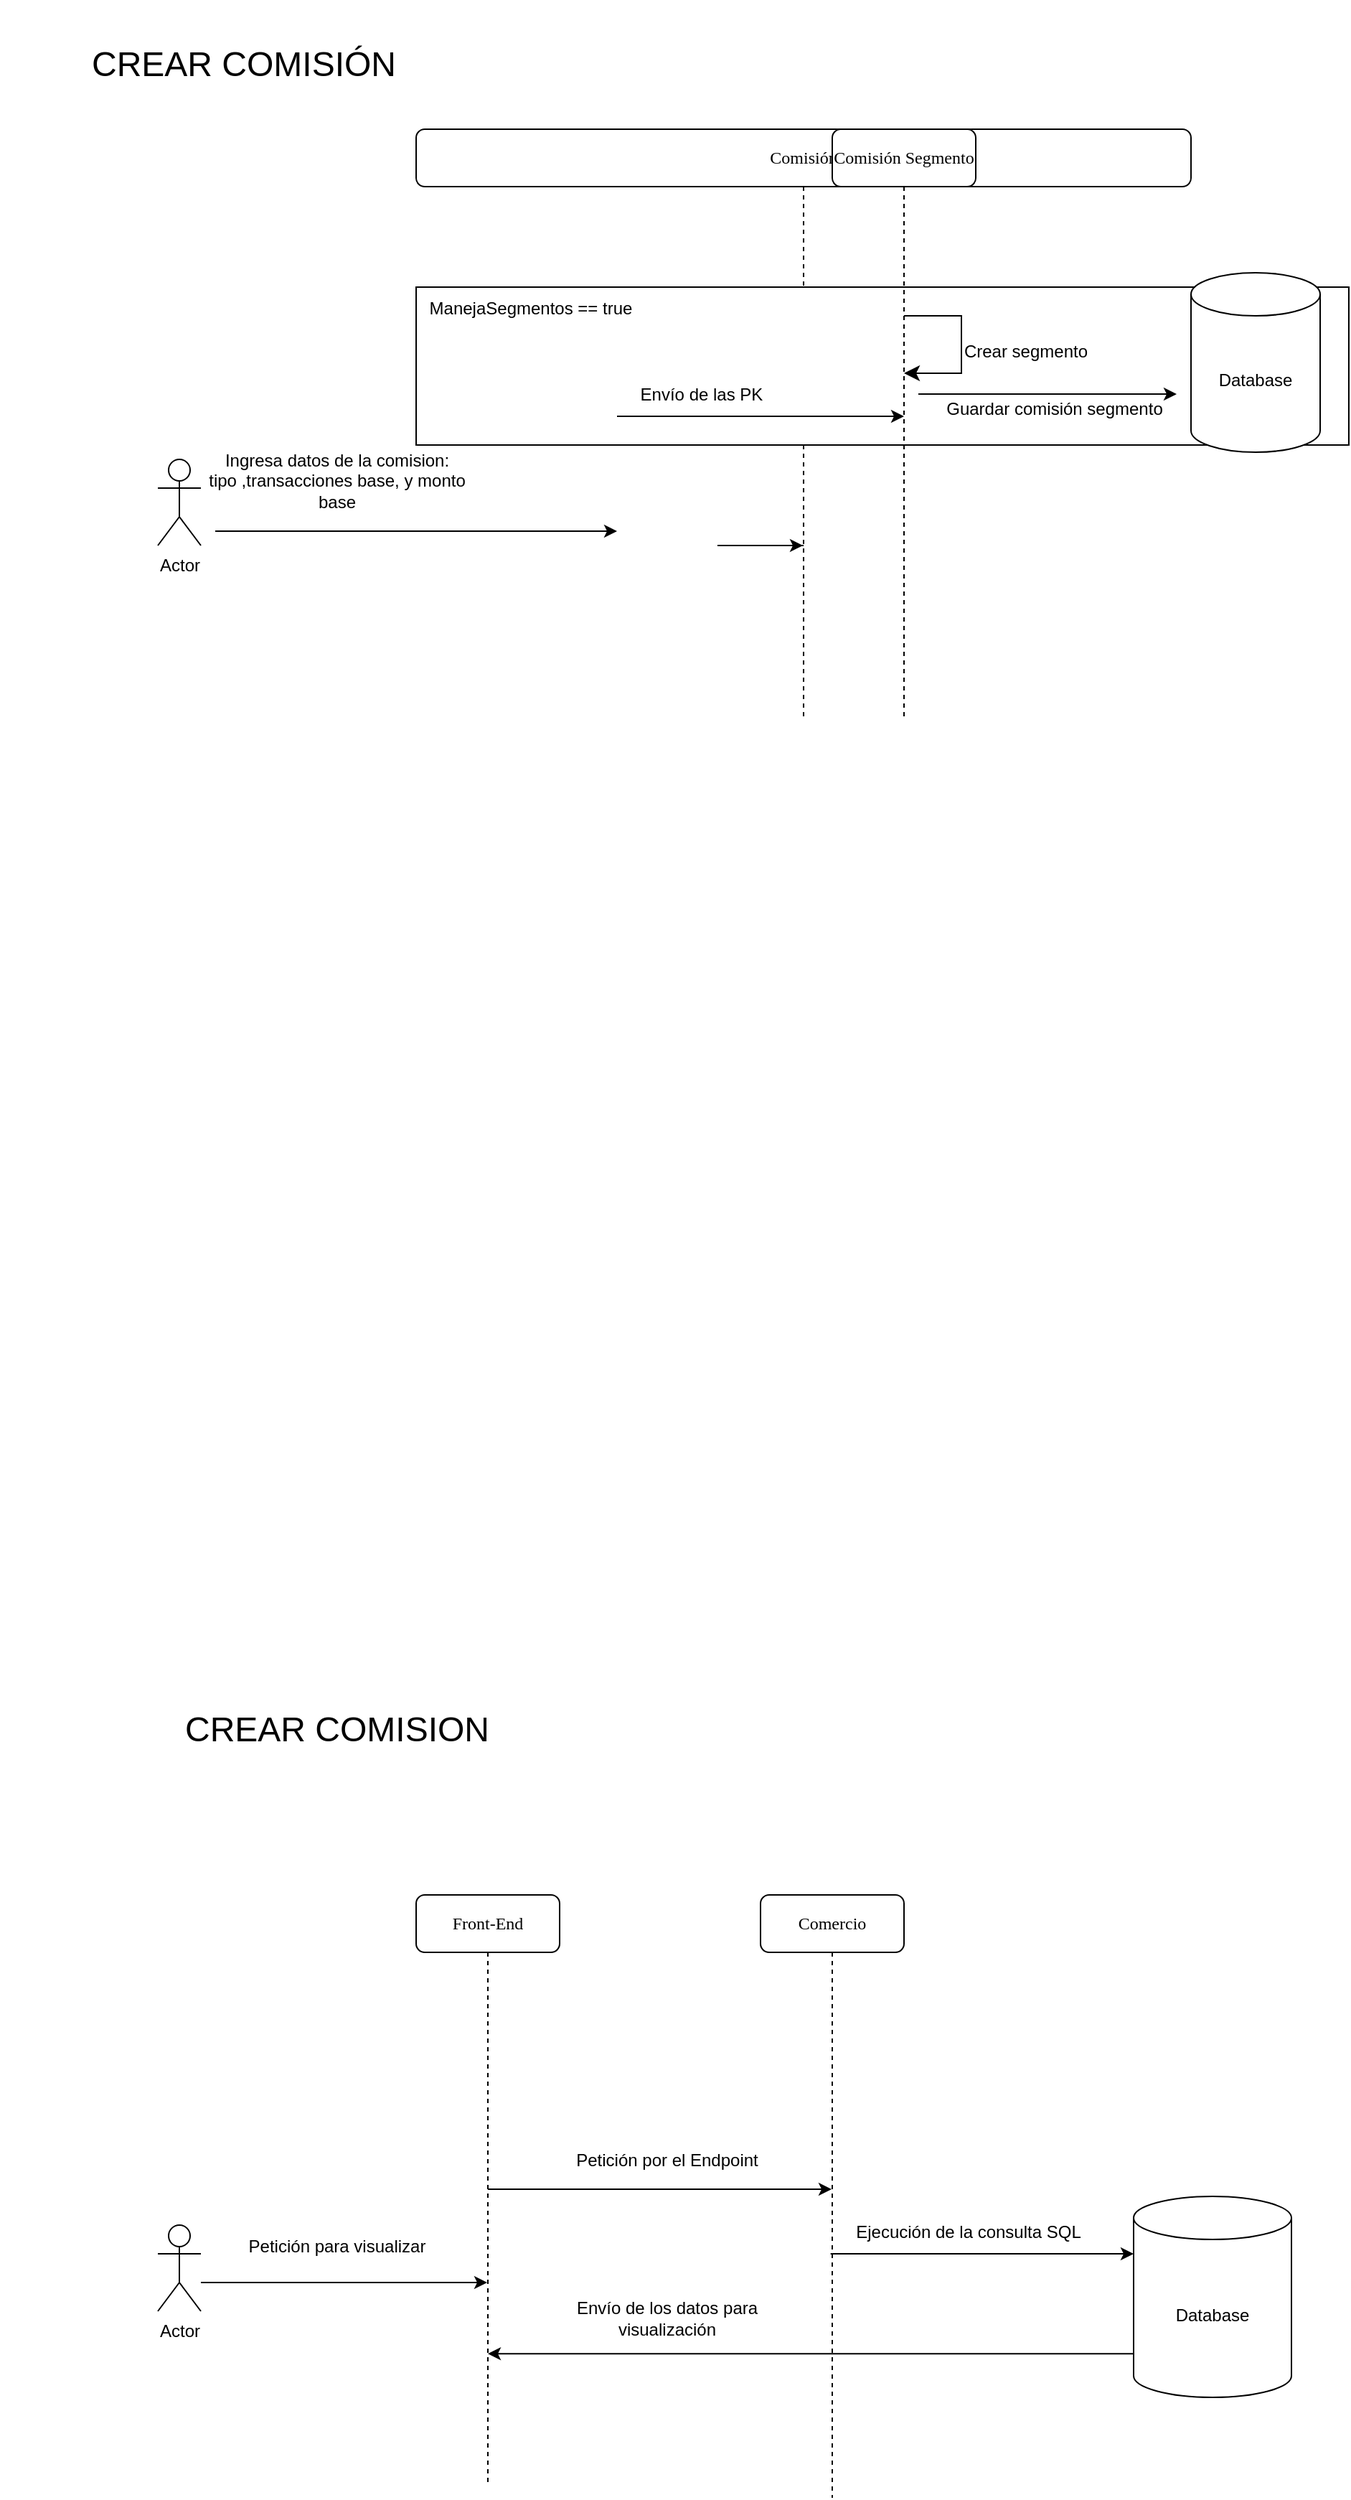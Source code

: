 <mxfile version="26.0.11">
  <diagram name="Página-1" id="pgAp8Lb_EBB5aLBCv9h4">
    <mxGraphModel dx="1222" dy="628" grid="1" gridSize="10" guides="1" tooltips="1" connect="1" arrows="1" fold="1" page="1" pageScale="1" pageWidth="827" pageHeight="1169" math="0" shadow="0">
      <root>
        <mxCell id="0" />
        <mxCell id="1" parent="0" />
        <mxCell id="G1G5ofTcemGSvDUs-Fhq-1" value="&lt;font style=&quot;font-size: 24px;&quot;&gt;CREAR COMISION&lt;/font&gt;" style="text;strokeColor=none;align=center;fillColor=none;html=1;verticalAlign=middle;whiteSpace=wrap;rounded=0;" parent="1" vertex="1">
          <mxGeometry x="85" y="1220" width="340" height="90" as="geometry" />
        </mxCell>
        <mxCell id="G1G5ofTcemGSvDUs-Fhq-2" value="Front-End" style="shape=umlLifeline;perimeter=lifelinePerimeter;whiteSpace=wrap;html=1;container=1;collapsible=0;recursiveResize=0;outlineConnect=0;rounded=1;shadow=0;comic=0;labelBackgroundColor=none;strokeWidth=1;fontFamily=Verdana;fontSize=12;align=center;" parent="1" vertex="1">
          <mxGeometry x="310" y="1380" width="100" height="410" as="geometry" />
        </mxCell>
        <mxCell id="G1G5ofTcemGSvDUs-Fhq-3" value="Actor" style="shape=umlActor;verticalLabelPosition=bottom;verticalAlign=top;html=1;outlineConnect=0;" parent="1" vertex="1">
          <mxGeometry x="130" y="1610" width="30" height="60" as="geometry" />
        </mxCell>
        <mxCell id="G1G5ofTcemGSvDUs-Fhq-4" value="" style="endArrow=classic;html=1;rounded=0;" parent="1" target="G1G5ofTcemGSvDUs-Fhq-2" edge="1">
          <mxGeometry width="50" height="50" relative="1" as="geometry">
            <mxPoint x="160" y="1650" as="sourcePoint" />
            <mxPoint x="320" y="1660" as="targetPoint" />
          </mxGeometry>
        </mxCell>
        <mxCell id="G1G5ofTcemGSvDUs-Fhq-5" value="Petición para visualizar" style="text;strokeColor=none;align=center;fillColor=none;html=1;verticalAlign=middle;whiteSpace=wrap;rounded=0;" parent="1" vertex="1">
          <mxGeometry x="160" y="1610" width="190" height="30" as="geometry" />
        </mxCell>
        <mxCell id="G1G5ofTcemGSvDUs-Fhq-6" value="Database" style="shape=cylinder3;whiteSpace=wrap;html=1;boundedLbl=1;backgroundOutline=1;size=15;" parent="1" vertex="1">
          <mxGeometry x="810" y="1590" width="110" height="140" as="geometry" />
        </mxCell>
        <mxCell id="G1G5ofTcemGSvDUs-Fhq-7" value="Comercio" style="shape=umlLifeline;perimeter=lifelinePerimeter;whiteSpace=wrap;html=1;container=1;collapsible=0;recursiveResize=0;outlineConnect=0;rounded=1;shadow=0;comic=0;labelBackgroundColor=none;strokeWidth=1;fontFamily=Verdana;fontSize=12;align=center;" parent="1" vertex="1">
          <mxGeometry x="550" y="1380" width="100" height="420" as="geometry" />
        </mxCell>
        <mxCell id="G1G5ofTcemGSvDUs-Fhq-8" value="" style="endArrow=classic;html=1;rounded=0;" parent="1" source="G1G5ofTcemGSvDUs-Fhq-2" target="G1G5ofTcemGSvDUs-Fhq-7" edge="1">
          <mxGeometry width="50" height="50" relative="1" as="geometry">
            <mxPoint x="230" y="1620" as="sourcePoint" />
            <mxPoint x="280" y="1570" as="targetPoint" />
          </mxGeometry>
        </mxCell>
        <mxCell id="G1G5ofTcemGSvDUs-Fhq-9" value="Petición por el Endpoint" style="text;strokeColor=none;align=center;fillColor=none;html=1;verticalAlign=middle;whiteSpace=wrap;rounded=0;" parent="1" vertex="1">
          <mxGeometry x="390" y="1550" width="190" height="30" as="geometry" />
        </mxCell>
        <mxCell id="G1G5ofTcemGSvDUs-Fhq-10" value="" style="endArrow=classic;html=1;rounded=0;entryX=0;entryY=0.5;entryDx=0;entryDy=0;entryPerimeter=0;" parent="1" edge="1">
          <mxGeometry width="50" height="50" relative="1" as="geometry">
            <mxPoint x="598.833" y="1630" as="sourcePoint" />
            <mxPoint x="810" y="1630" as="targetPoint" />
          </mxGeometry>
        </mxCell>
        <mxCell id="G1G5ofTcemGSvDUs-Fhq-11" value="Ejecución de la consulta SQL" style="text;strokeColor=none;align=center;fillColor=none;html=1;verticalAlign=middle;whiteSpace=wrap;rounded=0;" parent="1" vertex="1">
          <mxGeometry x="600" y="1600" width="190" height="30" as="geometry" />
        </mxCell>
        <mxCell id="G1G5ofTcemGSvDUs-Fhq-12" value="" style="endArrow=classic;html=1;rounded=0;exitX=-0.004;exitY=0.783;exitDx=0;exitDy=0;exitPerimeter=0;" parent="1" source="G1G5ofTcemGSvDUs-Fhq-6" target="G1G5ofTcemGSvDUs-Fhq-2" edge="1">
          <mxGeometry width="50" height="50" relative="1" as="geometry">
            <mxPoint x="640" y="1740" as="sourcePoint" />
            <mxPoint x="690" y="1690" as="targetPoint" />
          </mxGeometry>
        </mxCell>
        <mxCell id="G1G5ofTcemGSvDUs-Fhq-13" value="Envío de los datos para visualización" style="text;strokeColor=none;align=center;fillColor=none;html=1;verticalAlign=middle;whiteSpace=wrap;rounded=0;" parent="1" vertex="1">
          <mxGeometry x="390" y="1660" width="190" height="30" as="geometry" />
        </mxCell>
        <mxCell id="G1G5ofTcemGSvDUs-Fhq-14" value="Comisión" style="shape=umlLifeline;perimeter=lifelinePerimeter;whiteSpace=wrap;html=1;container=1;collapsible=0;recursiveResize=0;outlineConnect=0;rounded=1;shadow=0;comic=0;labelBackgroundColor=none;strokeWidth=1;fontFamily=Verdana;fontSize=12;align=center;" parent="1" vertex="1">
          <mxGeometry x="310" y="150" width="540" height="410" as="geometry" />
        </mxCell>
        <mxCell id="G1G5ofTcemGSvDUs-Fhq-32" value="" style="rounded=0;whiteSpace=wrap;html=1;" parent="G1G5ofTcemGSvDUs-Fhq-14" vertex="1">
          <mxGeometry y="110" width="650" height="110" as="geometry" />
        </mxCell>
        <mxCell id="MppJeXj2Nu261NJ9vOYk-1" value="ManejaSegmentos == true" style="text;strokeColor=none;align=center;fillColor=none;html=1;verticalAlign=middle;whiteSpace=wrap;rounded=0;" parent="G1G5ofTcemGSvDUs-Fhq-14" vertex="1">
          <mxGeometry x="-10" y="110" width="180" height="30" as="geometry" />
        </mxCell>
        <mxCell id="Lr6DO670EFlfs5A5_Lhs-2" value="Envío de las PK" style="text;strokeColor=none;align=center;fillColor=none;html=1;verticalAlign=middle;whiteSpace=wrap;rounded=0;" vertex="1" parent="G1G5ofTcemGSvDUs-Fhq-14">
          <mxGeometry x="104" y="170" width="190" height="30" as="geometry" />
        </mxCell>
        <mxCell id="Lr6DO670EFlfs5A5_Lhs-6" value="Crear segmento" style="text;strokeColor=none;align=center;fillColor=none;html=1;verticalAlign=middle;whiteSpace=wrap;rounded=0;" vertex="1" parent="G1G5ofTcemGSvDUs-Fhq-14">
          <mxGeometry x="330" y="140" width="190" height="30" as="geometry" />
        </mxCell>
        <mxCell id="G1G5ofTcemGSvDUs-Fhq-16" value="" style="endArrow=classic;html=1;rounded=0;" parent="G1G5ofTcemGSvDUs-Fhq-14" edge="1">
          <mxGeometry width="50" height="50" relative="1" as="geometry">
            <mxPoint x="350" y="184.5" as="sourcePoint" />
            <mxPoint x="530" y="184.5" as="targetPoint" />
            <Array as="points" />
          </mxGeometry>
        </mxCell>
        <mxCell id="Lr6DO670EFlfs5A5_Lhs-8" value="Guardar comisión segmento" style="text;strokeColor=none;align=center;fillColor=none;html=1;verticalAlign=middle;whiteSpace=wrap;rounded=0;" vertex="1" parent="G1G5ofTcemGSvDUs-Fhq-14">
          <mxGeometry x="350" y="180" width="190" height="30" as="geometry" />
        </mxCell>
        <mxCell id="G1G5ofTcemGSvDUs-Fhq-15" value="Actor" style="shape=umlActor;verticalLabelPosition=bottom;verticalAlign=top;html=1;outlineConnect=0;" parent="1" vertex="1">
          <mxGeometry x="130" y="380" width="30" height="60" as="geometry" />
        </mxCell>
        <mxCell id="G1G5ofTcemGSvDUs-Fhq-18" value="Ingresa datos de la comision:&lt;div&gt;tipo ,transacciones base, y monto base&lt;/div&gt;" style="text;strokeColor=none;align=center;fillColor=none;html=1;verticalAlign=middle;whiteSpace=wrap;rounded=0;" parent="1" vertex="1">
          <mxGeometry x="160" y="380" width="190" height="30" as="geometry" />
        </mxCell>
        <mxCell id="G1G5ofTcemGSvDUs-Fhq-19" value="" style="endArrow=classic;html=1;rounded=0;exitX=0;exitY=1;exitDx=0;exitDy=-15;exitPerimeter=0;" parent="1" target="G1G5ofTcemGSvDUs-Fhq-14" edge="1">
          <mxGeometry width="50" height="50" relative="1" as="geometry">
            <mxPoint x="580" y="440" as="sourcePoint" />
            <mxPoint x="370" y="439" as="targetPoint" />
            <Array as="points">
              <mxPoint x="520" y="440" />
            </Array>
          </mxGeometry>
        </mxCell>
        <mxCell id="G1G5ofTcemGSvDUs-Fhq-30" value="&lt;font style=&quot;font-size: 24px;&quot;&gt;CREAR COMISIÓN&lt;/font&gt;" style="text;strokeColor=none;align=center;fillColor=none;html=1;verticalAlign=middle;whiteSpace=wrap;rounded=0;" parent="1" vertex="1">
          <mxGeometry x="20" y="60" width="340" height="90" as="geometry" />
        </mxCell>
        <mxCell id="G1G5ofTcemGSvDUs-Fhq-31" value="Comisión Segmento" style="shape=umlLifeline;perimeter=lifelinePerimeter;whiteSpace=wrap;html=1;container=1;collapsible=0;recursiveResize=0;outlineConnect=0;rounded=1;shadow=0;comic=0;labelBackgroundColor=none;strokeWidth=1;fontFamily=Verdana;fontSize=12;align=center;" parent="1" vertex="1">
          <mxGeometry x="600" y="150" width="100" height="410" as="geometry" />
        </mxCell>
        <mxCell id="Lr6DO670EFlfs5A5_Lhs-1" value="" style="endArrow=classic;html=1;rounded=0;" edge="1" parent="G1G5ofTcemGSvDUs-Fhq-31">
          <mxGeometry width="50" height="50" relative="1" as="geometry">
            <mxPoint x="-150" y="200" as="sourcePoint" />
            <mxPoint x="50" y="200" as="targetPoint" />
          </mxGeometry>
        </mxCell>
        <mxCell id="Lr6DO670EFlfs5A5_Lhs-4" value="" style="edgeStyle=elbowEdgeStyle;elbow=horizontal;endArrow=classic;html=1;curved=0;rounded=0;endSize=8;startSize=8;" edge="1" parent="G1G5ofTcemGSvDUs-Fhq-31">
          <mxGeometry width="50" height="50" relative="1" as="geometry">
            <mxPoint x="50" y="130" as="sourcePoint" />
            <mxPoint x="50" y="170" as="targetPoint" />
            <Array as="points">
              <mxPoint x="90" y="150" />
            </Array>
          </mxGeometry>
        </mxCell>
        <mxCell id="G1G5ofTcemGSvDUs-Fhq-34" value="Database" style="shape=cylinder3;whiteSpace=wrap;html=1;boundedLbl=1;backgroundOutline=1;size=15;" parent="1" vertex="1">
          <mxGeometry x="850" y="250" width="90" height="125" as="geometry" />
        </mxCell>
        <mxCell id="Lr6DO670EFlfs5A5_Lhs-7" value="" style="endArrow=classic;html=1;rounded=0;" edge="1" parent="1">
          <mxGeometry width="50" height="50" relative="1" as="geometry">
            <mxPoint x="170" y="430" as="sourcePoint" />
            <mxPoint x="450" y="430" as="targetPoint" />
          </mxGeometry>
        </mxCell>
      </root>
    </mxGraphModel>
  </diagram>
</mxfile>

